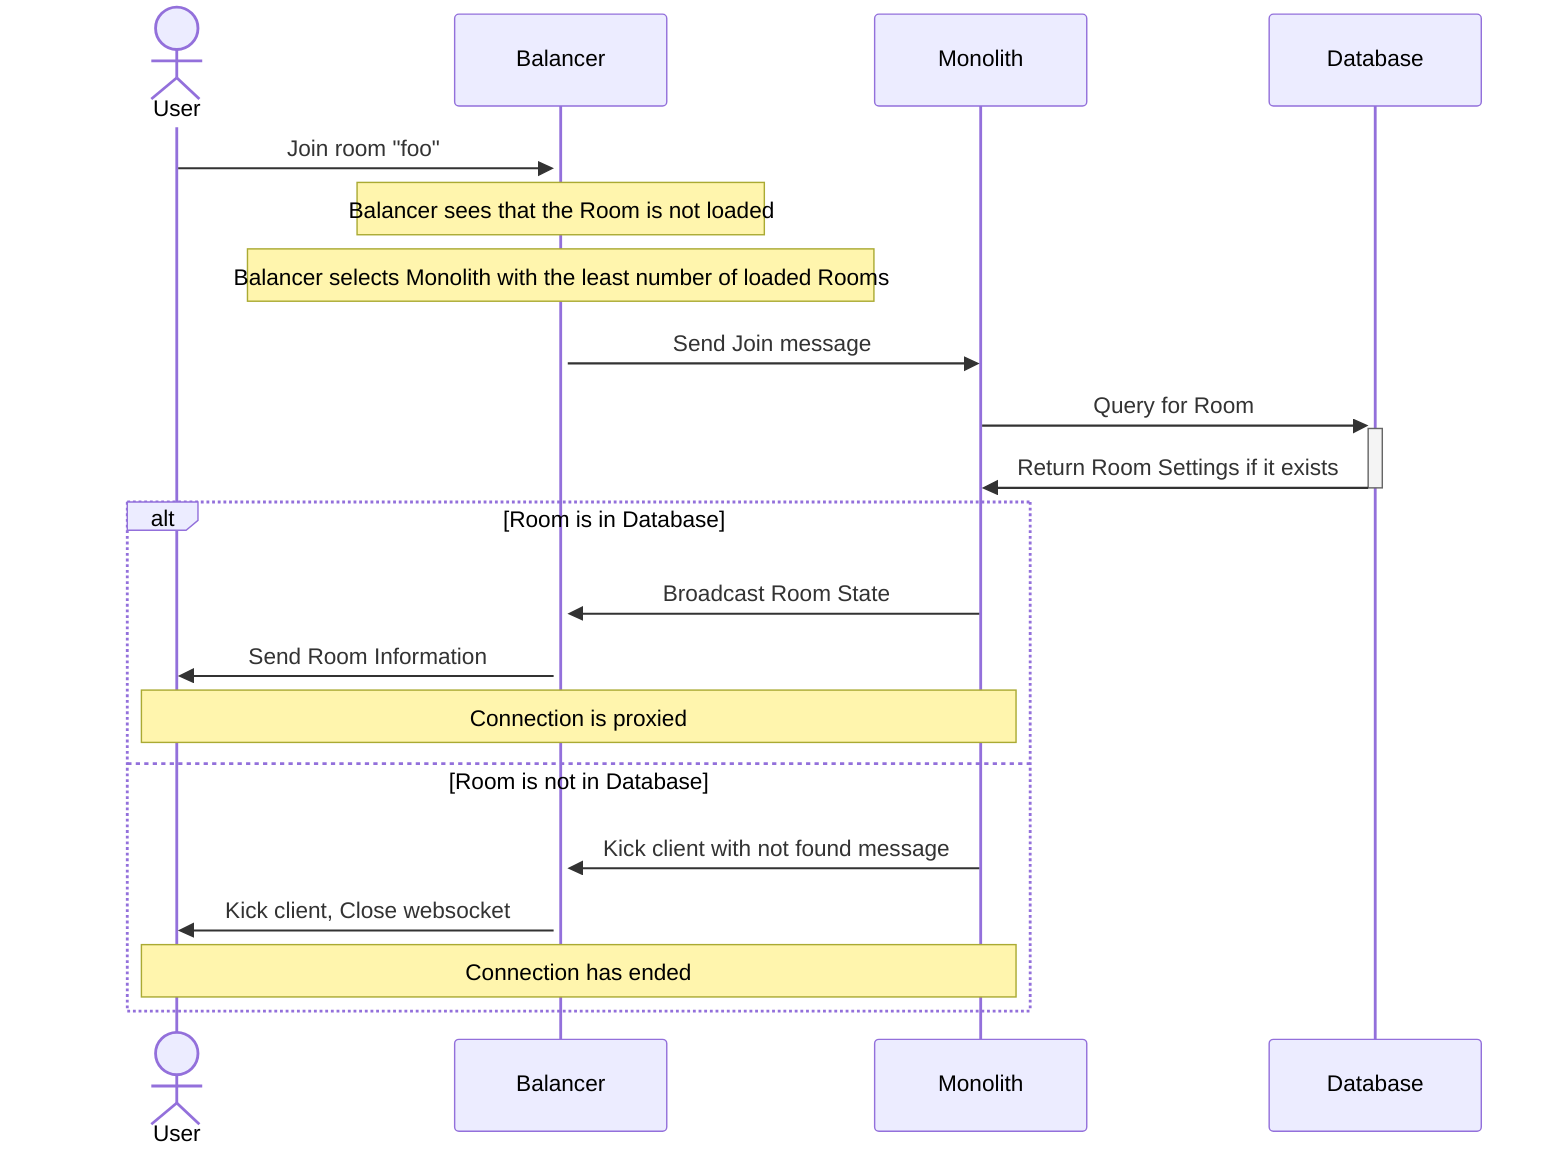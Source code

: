 sequenceDiagram
    actor User
    participant Balancer
    participant Monolith
    participant Database

    User->>+Balancer: Join room "foo"
    note over Balancer: Balancer sees that the Room is not loaded
    note over Balancer: Balancer selects Monolith with the least number of loaded Rooms
    Balancer->>Monolith: Send Join message
    Monolith->>+Database: Query for Room
    Database->>-Monolith: Return Room Settings if it exists
    alt Room is in Database
        Monolith->>Balancer: Broadcast Room State
        Balancer->>User: Send Room Information
        note over User,Monolith: Connection is proxied
    else Room is not in Database
        Monolith->>Balancer: Kick client with not found message
        Balancer->>User: Kick client, Close websocket
        note over User,Monolith: Connection has ended
    end